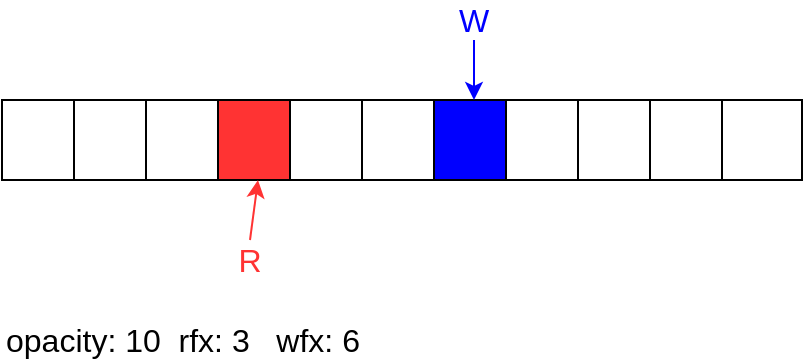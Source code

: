 <mxfile version="10.6.5" type="github"><diagram id="dX16qac1BqQjaj_Nx16d" name="Page-1"><mxGraphModel dx="918" dy="525" grid="1" gridSize="10" guides="1" tooltips="1" connect="1" arrows="1" fold="1" page="1" pageScale="1" pageWidth="827" pageHeight="1169" math="0" shadow="0"><root><mxCell id="0"/><mxCell id="1" parent="0"/><mxCell id="mMiW2yKXbbJC3brlbRVQ-17" value="" style="group" vertex="1" connectable="0" parent="1"><mxGeometry x="160" y="80" width="400" height="140" as="geometry"/></mxCell><mxCell id="mMiW2yKXbbJC3brlbRVQ-1" value="" style="rounded=0;whiteSpace=wrap;html=1;" vertex="1" parent="mMiW2yKXbbJC3brlbRVQ-17"><mxGeometry y="50" width="40" height="40" as="geometry"/></mxCell><mxCell id="mMiW2yKXbbJC3brlbRVQ-2" value="" style="rounded=0;whiteSpace=wrap;html=1;" vertex="1" parent="mMiW2yKXbbJC3brlbRVQ-17"><mxGeometry x="36" y="50" width="40" height="40" as="geometry"/></mxCell><mxCell id="mMiW2yKXbbJC3brlbRVQ-3" value="" style="rounded=0;whiteSpace=wrap;html=1;" vertex="1" parent="mMiW2yKXbbJC3brlbRVQ-17"><mxGeometry x="72" y="50" width="40" height="40" as="geometry"/></mxCell><mxCell id="mMiW2yKXbbJC3brlbRVQ-4" value="" style="rounded=0;whiteSpace=wrap;html=1;fillColor=#FF3333;" vertex="1" parent="mMiW2yKXbbJC3brlbRVQ-17"><mxGeometry x="108" y="50" width="40" height="40" as="geometry"/></mxCell><mxCell id="mMiW2yKXbbJC3brlbRVQ-5" value="" style="rounded=0;whiteSpace=wrap;html=1;" vertex="1" parent="mMiW2yKXbbJC3brlbRVQ-17"><mxGeometry x="144" y="50" width="40" height="40" as="geometry"/></mxCell><mxCell id="mMiW2yKXbbJC3brlbRVQ-6" value="" style="rounded=0;whiteSpace=wrap;html=1;" vertex="1" parent="mMiW2yKXbbJC3brlbRVQ-17"><mxGeometry x="180" y="50" width="40" height="40" as="geometry"/></mxCell><mxCell id="mMiW2yKXbbJC3brlbRVQ-7" value="" style="rounded=0;whiteSpace=wrap;html=1;fillColor=#0000FF;" vertex="1" parent="mMiW2yKXbbJC3brlbRVQ-17"><mxGeometry x="216" y="50" width="40" height="40" as="geometry"/></mxCell><mxCell id="mMiW2yKXbbJC3brlbRVQ-8" value="" style="rounded=0;whiteSpace=wrap;html=1;" vertex="1" parent="mMiW2yKXbbJC3brlbRVQ-17"><mxGeometry x="252" y="50" width="40" height="40" as="geometry"/></mxCell><mxCell id="mMiW2yKXbbJC3brlbRVQ-9" value="" style="rounded=0;whiteSpace=wrap;html=1;" vertex="1" parent="mMiW2yKXbbJC3brlbRVQ-17"><mxGeometry x="288" y="50" width="40" height="40" as="geometry"/></mxCell><mxCell id="mMiW2yKXbbJC3brlbRVQ-10" value="" style="rounded=0;whiteSpace=wrap;html=1;" vertex="1" parent="mMiW2yKXbbJC3brlbRVQ-17"><mxGeometry x="324" y="50" width="40" height="40" as="geometry"/></mxCell><mxCell id="mMiW2yKXbbJC3brlbRVQ-11" value="" style="rounded=0;whiteSpace=wrap;html=1;" vertex="1" parent="mMiW2yKXbbJC3brlbRVQ-17"><mxGeometry x="360" y="50" width="40" height="40" as="geometry"/></mxCell><mxCell id="mMiW2yKXbbJC3brlbRVQ-12" value="R" style="text;html=1;strokeColor=none;fillColor=none;align=center;verticalAlign=middle;whiteSpace=wrap;rounded=0;fontColor=#FF3333;fontSize=16;" vertex="1" parent="mMiW2yKXbbJC3brlbRVQ-17"><mxGeometry x="104" y="120" width="40" height="20" as="geometry"/></mxCell><mxCell id="mMiW2yKXbbJC3brlbRVQ-13" value="" style="endArrow=classic;html=1;fontSize=16;fontColor=#FF3333;entryX=0.5;entryY=1;entryDx=0;entryDy=0;exitX=0.5;exitY=0;exitDx=0;exitDy=0;strokeColor=#FF3333;" edge="1" parent="mMiW2yKXbbJC3brlbRVQ-17" source="mMiW2yKXbbJC3brlbRVQ-12" target="mMiW2yKXbbJC3brlbRVQ-4"><mxGeometry width="50" height="50" relative="1" as="geometry"><mxPoint y="210" as="sourcePoint"/><mxPoint x="50" y="160" as="targetPoint"/></mxGeometry></mxCell><mxCell id="mMiW2yKXbbJC3brlbRVQ-14" value="W" style="text;html=1;strokeColor=none;fillColor=none;align=center;verticalAlign=middle;whiteSpace=wrap;rounded=0;fontSize=16;fontColor=#0000FF;" vertex="1" parent="mMiW2yKXbbJC3brlbRVQ-17"><mxGeometry x="216" width="40" height="20" as="geometry"/></mxCell><mxCell id="mMiW2yKXbbJC3brlbRVQ-15" value="" style="endArrow=classic;html=1;strokeColor=#0000FF;fontSize=16;fontColor=#0000FF;exitX=0.5;exitY=1;exitDx=0;exitDy=0;entryX=0.5;entryY=0;entryDx=0;entryDy=0;" edge="1" parent="mMiW2yKXbbJC3brlbRVQ-17" source="mMiW2yKXbbJC3brlbRVQ-14" target="mMiW2yKXbbJC3brlbRVQ-7"><mxGeometry width="50" height="50" relative="1" as="geometry"><mxPoint y="210" as="sourcePoint"/><mxPoint x="50" y="160" as="targetPoint"/></mxGeometry></mxCell><mxCell id="mMiW2yKXbbJC3brlbRVQ-20" value="opacity: 10&amp;nbsp; rfx: 3&amp;nbsp; &amp;nbsp;wfx: 6" style="text;html=1;strokeColor=none;fillColor=none;align=left;verticalAlign=middle;whiteSpace=wrap;rounded=0;fontSize=16;fontColor=#000000;" vertex="1" parent="1"><mxGeometry x="160" y="240" width="280" height="20" as="geometry"/></mxCell></root></mxGraphModel></diagram></mxfile>